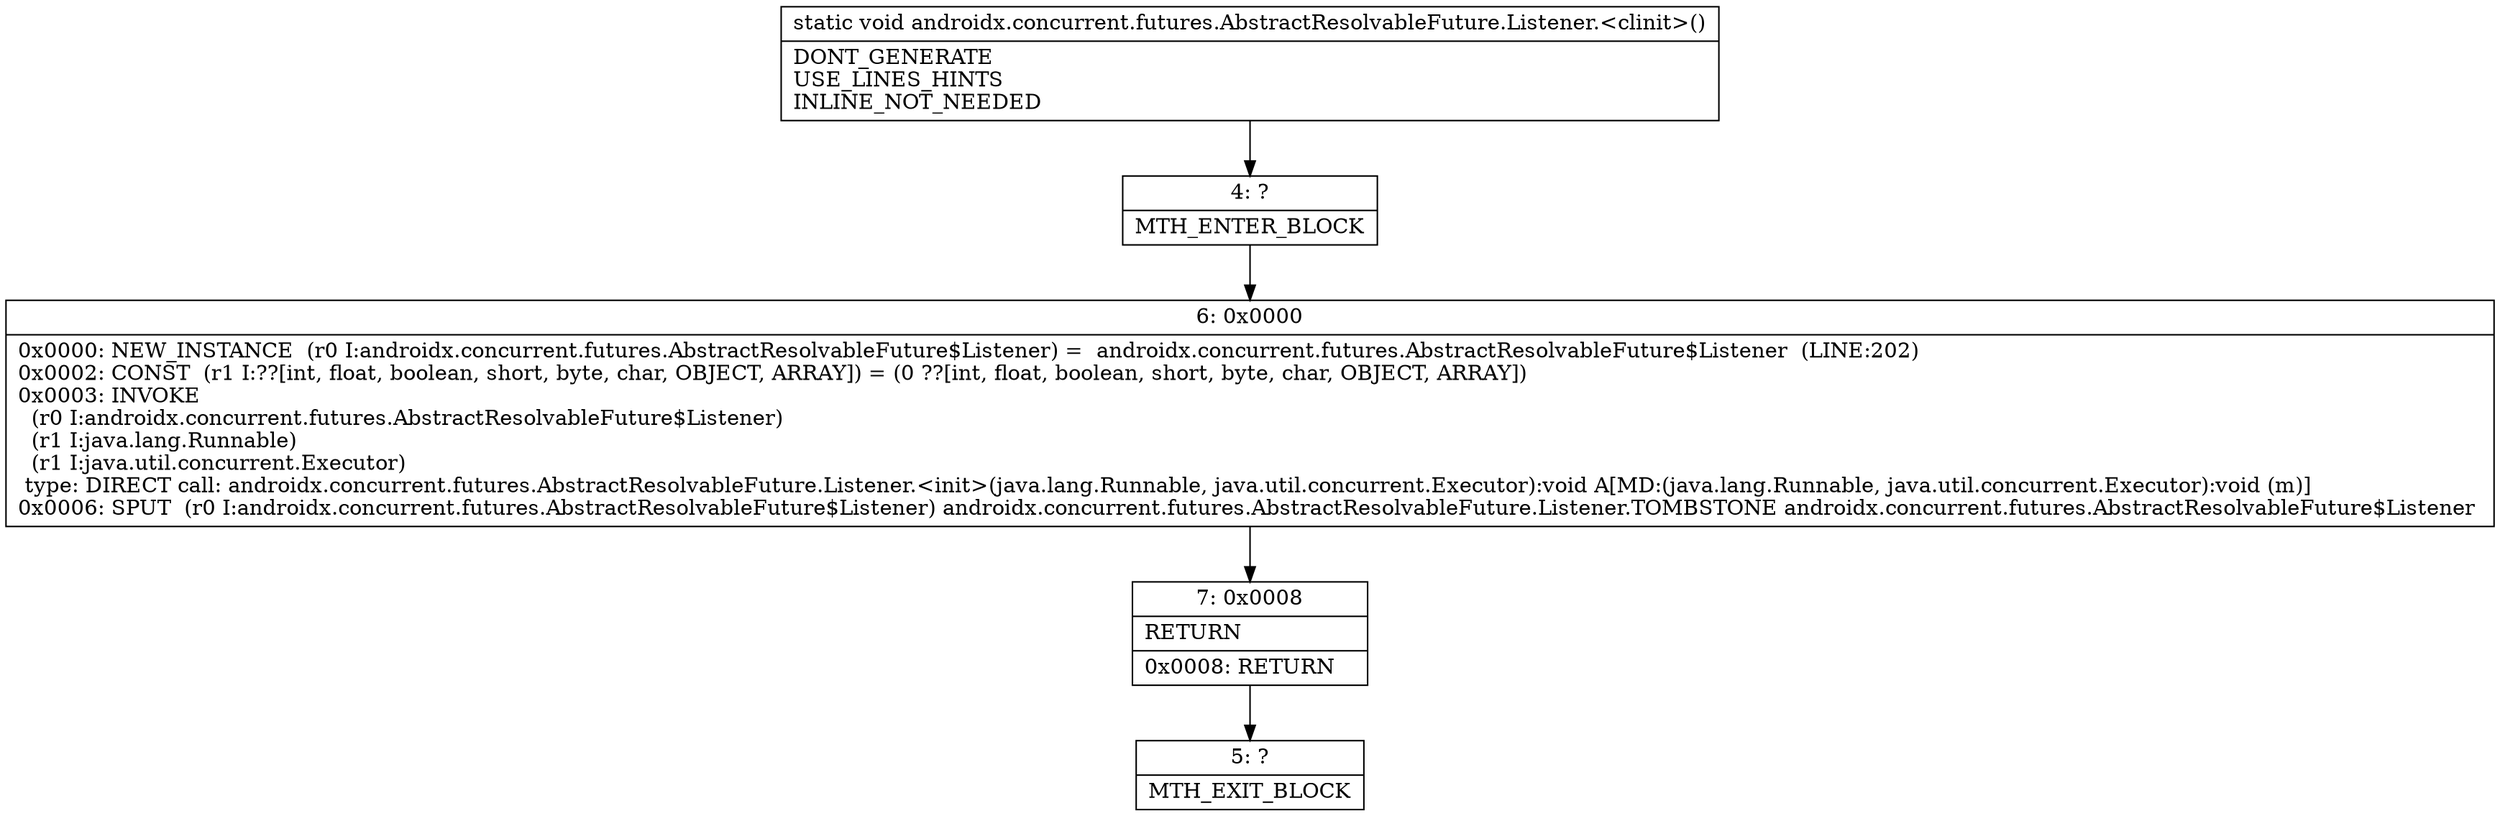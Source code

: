digraph "CFG forandroidx.concurrent.futures.AbstractResolvableFuture.Listener.\<clinit\>()V" {
Node_4 [shape=record,label="{4\:\ ?|MTH_ENTER_BLOCK\l}"];
Node_6 [shape=record,label="{6\:\ 0x0000|0x0000: NEW_INSTANCE  (r0 I:androidx.concurrent.futures.AbstractResolvableFuture$Listener) =  androidx.concurrent.futures.AbstractResolvableFuture$Listener  (LINE:202)\l0x0002: CONST  (r1 I:??[int, float, boolean, short, byte, char, OBJECT, ARRAY]) = (0 ??[int, float, boolean, short, byte, char, OBJECT, ARRAY]) \l0x0003: INVOKE  \l  (r0 I:androidx.concurrent.futures.AbstractResolvableFuture$Listener)\l  (r1 I:java.lang.Runnable)\l  (r1 I:java.util.concurrent.Executor)\l type: DIRECT call: androidx.concurrent.futures.AbstractResolvableFuture.Listener.\<init\>(java.lang.Runnable, java.util.concurrent.Executor):void A[MD:(java.lang.Runnable, java.util.concurrent.Executor):void (m)]\l0x0006: SPUT  (r0 I:androidx.concurrent.futures.AbstractResolvableFuture$Listener) androidx.concurrent.futures.AbstractResolvableFuture.Listener.TOMBSTONE androidx.concurrent.futures.AbstractResolvableFuture$Listener \l}"];
Node_7 [shape=record,label="{7\:\ 0x0008|RETURN\l|0x0008: RETURN   \l}"];
Node_5 [shape=record,label="{5\:\ ?|MTH_EXIT_BLOCK\l}"];
MethodNode[shape=record,label="{static void androidx.concurrent.futures.AbstractResolvableFuture.Listener.\<clinit\>()  | DONT_GENERATE\lUSE_LINES_HINTS\lINLINE_NOT_NEEDED\l}"];
MethodNode -> Node_4;Node_4 -> Node_6;
Node_6 -> Node_7;
Node_7 -> Node_5;
}

